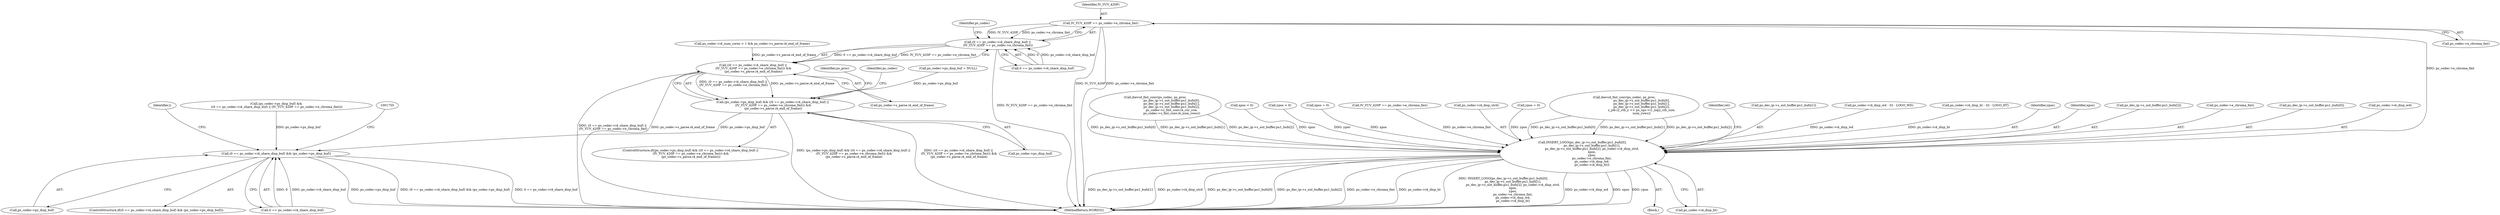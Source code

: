 digraph "0_Android_87fb7909c49e6a4510ba86ace1ffc83459c7e1b9@pointer" {
"1001572" [label="(Call,IV_YUV_420P == ps_codec->e_chroma_fmt)"];
"1001566" [label="(Call,(0 == ps_codec->i4_share_disp_buf) ||\n (IV_YUV_420P == ps_codec->e_chroma_fmt))"];
"1001565" [label="(Call,((0 == ps_codec->i4_share_disp_buf) ||\n (IV_YUV_420P == ps_codec->e_chroma_fmt)) &&\n (ps_codec->s_parse.i4_end_of_frame))"];
"1001561" [label="(Call,(ps_codec->ps_disp_buf) && ((0 == ps_codec->i4_share_disp_buf) ||\n (IV_YUV_420P == ps_codec->e_chroma_fmt)) &&\n (ps_codec->s_parse.i4_end_of_frame))"];
"1001744" [label="(Call,(0 == ps_codec->i4_share_disp_buf) && (ps_codec->ps_disp_buf))"];
"1001865" [label="(Call,INSERT_LOGO(ps_dec_ip->s_out_buffer.pu1_bufs[0],\n                    ps_dec_ip->s_out_buffer.pu1_bufs[1],\n                    ps_dec_ip->s_out_buffer.pu1_bufs[2], ps_codec->i4_disp_strd,\n                    xpos,\n                    ypos,\n                    ps_codec->e_chroma_fmt,\n                    ps_codec->i4_disp_wd,\n                    ps_codec->i4_disp_ht))"];
"1001765" [label="(Identifier,i)"];
"1001573" [label="(Identifier,IV_YUV_420P)"];
"1001585" [label="(Identifier,ps_proc)"];
"1001634" [label="(Call,ihevcd_fmt_conv(ps_codec, ps_proc,\n                                  ps_dec_ip->s_out_buffer.pu1_bufs[0],\n                                  ps_dec_ip->s_out_buffer.pu1_bufs[1],\n                                  ps_dec_ip->s_out_buffer.pu1_bufs[2],\n                                  ps_codec->s_fmt_conv.i4_cur_row,\n                                  ps_codec->s_fmt_conv.i4_num_rows))"];
"1001859" [label="(Call,xpos < 0)"];
"1001562" [label="(Call,ps_codec->ps_disp_buf)"];
"1001852" [label="(Call,ypos < 0)"];
"1001862" [label="(Call,xpos = 0)"];
"1001292" [label="(Call,IV_YUV_420P == ps_codec->e_chroma_fmt)"];
"1001565" [label="(Call,((0 == ps_codec->i4_share_disp_buf) ||\n (IV_YUV_420P == ps_codec->e_chroma_fmt)) &&\n (ps_codec->s_parse.i4_end_of_frame))"];
"1001887" [label="(Call,ps_codec->i4_disp_strd)"];
"1001743" [label="(ControlStructure,if((0 == ps_codec->i4_share_disp_buf) && (ps_codec->ps_disp_buf)))"];
"1001855" [label="(Call,ypos = 0)"];
"1001750" [label="(Call,ps_codec->ps_disp_buf)"];
"1001527" [label="(Call,ihevcd_fmt_conv(ps_codec, ps_proc,\n                                    ps_dec_ip->s_out_buffer.pu1_bufs[0],\n                                    ps_dec_ip->s_out_buffer.pu1_bufs[1],\n                                    ps_dec_ip->s_out_buffer.pu1_bufs[2],\n                                    s_job.i2_ctb_y << ps_sps->i1_log2_ctb_size,\n                                    num_rows))"];
"1001830" [label="(Block,)"];
"1001572" [label="(Call,IV_YUV_420P == ps_codec->e_chroma_fmt)"];
"1001560" [label="(ControlStructure,if((ps_codec->ps_disp_buf) && ((0 == ps_codec->i4_share_disp_buf) ||\n (IV_YUV_420P == ps_codec->e_chroma_fmt)) &&\n (ps_codec->s_parse.i4_end_of_frame)))"];
"1001574" [label="(Call,ps_codec->e_chroma_fmt)"];
"1001902" [label="(Identifier,ret)"];
"1001873" [label="(Call,ps_dec_ip->s_out_buffer.pu1_bufs[1])"];
"1001834" [label="(Call,ps_codec->i4_disp_wd - 32 - LOGO_WD)"];
"1001844" [label="(Call,ps_codec->i4_disp_ht - 32 - LOGO_HT)"];
"1001282" [label="(Call,(ps_codec->ps_disp_buf) &&\n ((0 == ps_codec->i4_share_disp_buf) || (IV_YUV_420P == ps_codec->e_chroma_fmt)))"];
"1001256" [label="(Call,ps_codec->i4_num_cores > 1 && ps_codec->s_parse.i4_end_of_frame)"];
"1001566" [label="(Call,(0 == ps_codec->i4_share_disp_buf) ||\n (IV_YUV_420P == ps_codec->e_chroma_fmt))"];
"1001891" [label="(Identifier,ypos)"];
"1001890" [label="(Identifier,xpos)"];
"1001880" [label="(Call,ps_dec_ip->s_out_buffer.pu1_bufs[2])"];
"1001577" [label="(Call,ps_codec->s_parse.i4_end_of_frame)"];
"1001892" [label="(Call,ps_codec->e_chroma_fmt)"];
"1001903" [label="(MethodReturn,WORD32)"];
"1001579" [label="(Identifier,ps_codec)"];
"1001744" [label="(Call,(0 == ps_codec->i4_share_disp_buf) && (ps_codec->ps_disp_buf))"];
"1001898" [label="(Call,ps_codec->i4_disp_ht)"];
"1001866" [label="(Call,ps_dec_ip->s_out_buffer.pu1_bufs[0])"];
"1001680" [label="(Identifier,ps_codec)"];
"1001561" [label="(Call,(ps_codec->ps_disp_buf) && ((0 == ps_codec->i4_share_disp_buf) ||\n (IV_YUV_420P == ps_codec->e_chroma_fmt)) &&\n (ps_codec->s_parse.i4_end_of_frame))"];
"1001567" [label="(Call,0 == ps_codec->i4_share_disp_buf)"];
"1001745" [label="(Call,0 == ps_codec->i4_share_disp_buf)"];
"1001895" [label="(Call,ps_codec->i4_disp_wd)"];
"1000780" [label="(Call,ps_codec->ps_disp_buf = NULL)"];
"1001865" [label="(Call,INSERT_LOGO(ps_dec_ip->s_out_buffer.pu1_bufs[0],\n                    ps_dec_ip->s_out_buffer.pu1_bufs[1],\n                    ps_dec_ip->s_out_buffer.pu1_bufs[2], ps_codec->i4_disp_strd,\n                    xpos,\n                    ypos,\n                    ps_codec->e_chroma_fmt,\n                    ps_codec->i4_disp_wd,\n                    ps_codec->i4_disp_ht))"];
"1001572" -> "1001566"  [label="AST: "];
"1001572" -> "1001574"  [label="CFG: "];
"1001573" -> "1001572"  [label="AST: "];
"1001574" -> "1001572"  [label="AST: "];
"1001566" -> "1001572"  [label="CFG: "];
"1001572" -> "1001903"  [label="DDG: IV_YUV_420P"];
"1001572" -> "1001903"  [label="DDG: ps_codec->e_chroma_fmt"];
"1001572" -> "1001566"  [label="DDG: IV_YUV_420P"];
"1001572" -> "1001566"  [label="DDG: ps_codec->e_chroma_fmt"];
"1001572" -> "1001865"  [label="DDG: ps_codec->e_chroma_fmt"];
"1001566" -> "1001565"  [label="AST: "];
"1001566" -> "1001567"  [label="CFG: "];
"1001567" -> "1001566"  [label="AST: "];
"1001579" -> "1001566"  [label="CFG: "];
"1001565" -> "1001566"  [label="CFG: "];
"1001566" -> "1001903"  [label="DDG: IV_YUV_420P == ps_codec->e_chroma_fmt"];
"1001566" -> "1001565"  [label="DDG: 0 == ps_codec->i4_share_disp_buf"];
"1001566" -> "1001565"  [label="DDG: IV_YUV_420P == ps_codec->e_chroma_fmt"];
"1001567" -> "1001566"  [label="DDG: 0"];
"1001567" -> "1001566"  [label="DDG: ps_codec->i4_share_disp_buf"];
"1001565" -> "1001561"  [label="AST: "];
"1001565" -> "1001577"  [label="CFG: "];
"1001577" -> "1001565"  [label="AST: "];
"1001561" -> "1001565"  [label="CFG: "];
"1001565" -> "1001903"  [label="DDG: (0 == ps_codec->i4_share_disp_buf) ||\n (IV_YUV_420P == ps_codec->e_chroma_fmt)"];
"1001565" -> "1001903"  [label="DDG: ps_codec->s_parse.i4_end_of_frame"];
"1001565" -> "1001561"  [label="DDG: (0 == ps_codec->i4_share_disp_buf) ||\n (IV_YUV_420P == ps_codec->e_chroma_fmt)"];
"1001565" -> "1001561"  [label="DDG: ps_codec->s_parse.i4_end_of_frame"];
"1001256" -> "1001565"  [label="DDG: ps_codec->s_parse.i4_end_of_frame"];
"1001561" -> "1001560"  [label="AST: "];
"1001561" -> "1001562"  [label="CFG: "];
"1001562" -> "1001561"  [label="AST: "];
"1001585" -> "1001561"  [label="CFG: "];
"1001680" -> "1001561"  [label="CFG: "];
"1001561" -> "1001903"  [label="DDG: ((0 == ps_codec->i4_share_disp_buf) ||\n (IV_YUV_420P == ps_codec->e_chroma_fmt)) &&\n (ps_codec->s_parse.i4_end_of_frame)"];
"1001561" -> "1001903"  [label="DDG: (ps_codec->ps_disp_buf) && ((0 == ps_codec->i4_share_disp_buf) ||\n (IV_YUV_420P == ps_codec->e_chroma_fmt)) &&\n (ps_codec->s_parse.i4_end_of_frame)"];
"1000780" -> "1001561"  [label="DDG: ps_codec->ps_disp_buf"];
"1001561" -> "1001744"  [label="DDG: ps_codec->ps_disp_buf"];
"1001744" -> "1001743"  [label="AST: "];
"1001744" -> "1001745"  [label="CFG: "];
"1001744" -> "1001750"  [label="CFG: "];
"1001745" -> "1001744"  [label="AST: "];
"1001750" -> "1001744"  [label="AST: "];
"1001755" -> "1001744"  [label="CFG: "];
"1001765" -> "1001744"  [label="CFG: "];
"1001744" -> "1001903"  [label="DDG: ps_codec->ps_disp_buf"];
"1001744" -> "1001903"  [label="DDG: (0 == ps_codec->i4_share_disp_buf) && (ps_codec->ps_disp_buf)"];
"1001744" -> "1001903"  [label="DDG: 0 == ps_codec->i4_share_disp_buf"];
"1001745" -> "1001744"  [label="DDG: 0"];
"1001745" -> "1001744"  [label="DDG: ps_codec->i4_share_disp_buf"];
"1001282" -> "1001744"  [label="DDG: ps_codec->ps_disp_buf"];
"1001865" -> "1001830"  [label="AST: "];
"1001865" -> "1001898"  [label="CFG: "];
"1001866" -> "1001865"  [label="AST: "];
"1001873" -> "1001865"  [label="AST: "];
"1001880" -> "1001865"  [label="AST: "];
"1001887" -> "1001865"  [label="AST: "];
"1001890" -> "1001865"  [label="AST: "];
"1001891" -> "1001865"  [label="AST: "];
"1001892" -> "1001865"  [label="AST: "];
"1001895" -> "1001865"  [label="AST: "];
"1001898" -> "1001865"  [label="AST: "];
"1001902" -> "1001865"  [label="CFG: "];
"1001865" -> "1001903"  [label="DDG: INSERT_LOGO(ps_dec_ip->s_out_buffer.pu1_bufs[0],\n                    ps_dec_ip->s_out_buffer.pu1_bufs[1],\n                    ps_dec_ip->s_out_buffer.pu1_bufs[2], ps_codec->i4_disp_strd,\n                    xpos,\n                    ypos,\n                    ps_codec->e_chroma_fmt,\n                    ps_codec->i4_disp_wd,\n                    ps_codec->i4_disp_ht)"];
"1001865" -> "1001903"  [label="DDG: ps_codec->i4_disp_wd"];
"1001865" -> "1001903"  [label="DDG: xpos"];
"1001865" -> "1001903"  [label="DDG: ypos"];
"1001865" -> "1001903"  [label="DDG: ps_dec_ip->s_out_buffer.pu1_bufs[1]"];
"1001865" -> "1001903"  [label="DDG: ps_codec->i4_disp_strd"];
"1001865" -> "1001903"  [label="DDG: ps_dec_ip->s_out_buffer.pu1_bufs[0]"];
"1001865" -> "1001903"  [label="DDG: ps_dec_ip->s_out_buffer.pu1_bufs[2]"];
"1001865" -> "1001903"  [label="DDG: ps_codec->e_chroma_fmt"];
"1001865" -> "1001903"  [label="DDG: ps_codec->i4_disp_ht"];
"1001527" -> "1001865"  [label="DDG: ps_dec_ip->s_out_buffer.pu1_bufs[0]"];
"1001527" -> "1001865"  [label="DDG: ps_dec_ip->s_out_buffer.pu1_bufs[1]"];
"1001527" -> "1001865"  [label="DDG: ps_dec_ip->s_out_buffer.pu1_bufs[2]"];
"1001634" -> "1001865"  [label="DDG: ps_dec_ip->s_out_buffer.pu1_bufs[0]"];
"1001634" -> "1001865"  [label="DDG: ps_dec_ip->s_out_buffer.pu1_bufs[1]"];
"1001634" -> "1001865"  [label="DDG: ps_dec_ip->s_out_buffer.pu1_bufs[2]"];
"1001862" -> "1001865"  [label="DDG: xpos"];
"1001859" -> "1001865"  [label="DDG: xpos"];
"1001855" -> "1001865"  [label="DDG: ypos"];
"1001852" -> "1001865"  [label="DDG: ypos"];
"1001292" -> "1001865"  [label="DDG: ps_codec->e_chroma_fmt"];
"1001834" -> "1001865"  [label="DDG: ps_codec->i4_disp_wd"];
"1001844" -> "1001865"  [label="DDG: ps_codec->i4_disp_ht"];
}

